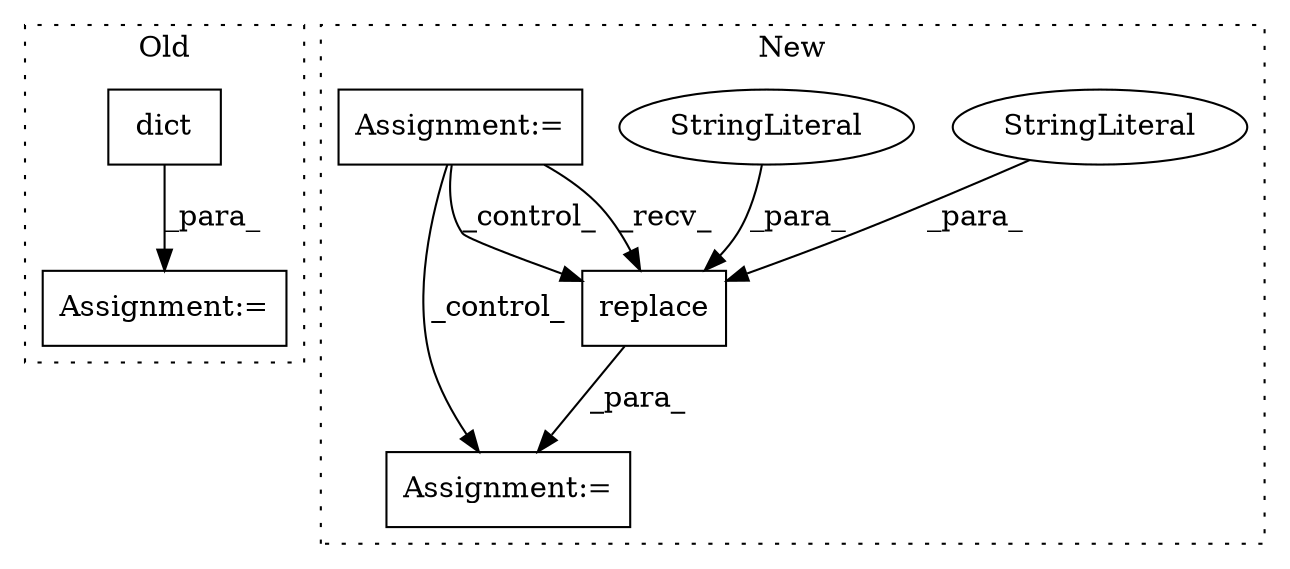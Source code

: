 digraph G {
subgraph cluster0 {
1 [label="dict" a="32" s="2907,3065" l="27,-12" shape="box"];
5 [label="Assignment:=" a="7" s="3081" l="1" shape="box"];
label = "Old";
style="dotted";
}
subgraph cluster1 {
2 [label="replace" a="32" s="2116,2134" l="8,1" shape="box"];
3 [label="StringLiteral" a="45" s="2124" l="3" shape="ellipse"];
4 [label="StringLiteral" a="45" s="2128" l="6" shape="ellipse"];
6 [label="Assignment:=" a="7" s="2084" l="1" shape="box"];
7 [label="Assignment:=" a="7" s="875" l="1" shape="box"];
label = "New";
style="dotted";
}
1 -> 5 [label="_para_"];
2 -> 6 [label="_para_"];
3 -> 2 [label="_para_"];
4 -> 2 [label="_para_"];
7 -> 2 [label="_control_"];
7 -> 2 [label="_recv_"];
7 -> 6 [label="_control_"];
}